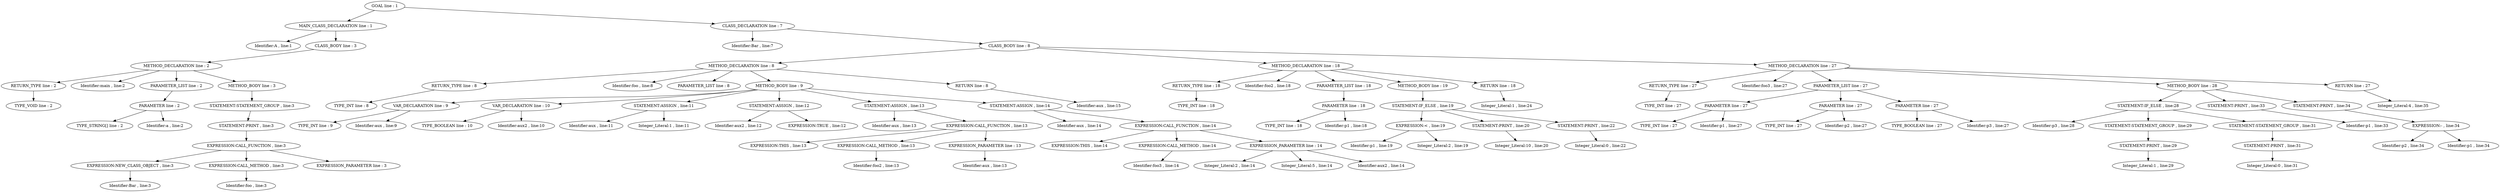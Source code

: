 digraph {
n0 [label="GOAL line : 1"];
n1 [label="MAIN_CLASS_DECLARATION line : 1"];
n2 [label="Identifier:A , line:1"];
n1 -> n2
n3 [label="CLASS_BODY line : 3"];
n4 [label="METHOD_DECLARATION line : 2"];
n5 [label="RETURN_TYPE line : 2"];
n6 [label="TYPE_VOID line : 2"];
n5 -> n6
n4 -> n5
n7 [label="Identifier:main , line:2"];
n4 -> n7
n8 [label="PARAMETER_LIST line : 2"];
n9 [label="PARAMETER line : 2"];
n10 [label="TYPE_STRING[] line : 2"];
n9 -> n10
n11 [label="Identifier:a , line:2"];
n9 -> n11
n8 -> n9
n4 -> n8
n12 [label="METHOD_BODY line : 3"];
n13 [label="STATEMENT:STATEMENT_GROUP , line:3"];
n14 [label="STATEMENT:PRINT , line:3"];
n15 [label="EXPRESSION:CALL_FUNCTION , line:3"];
n16 [label="EXPRESSION:NEW_CLASS_OBJECT , line:3"];
n17 [label="Identifier:Bar , line:3"];
n16 -> n17
n15 -> n16
n18 [label="EXPRESSION:CALL_METHOD , line:3"];
n19 [label="Identifier:foo , line:3"];
n18 -> n19
n15 -> n18
n20 [label="EXPRESSION_PARAMETER line : 3"];
n15 -> n20
n14 -> n15
n13 -> n14
n12 -> n13
n4 -> n12
n3 -> n4
n1 -> n3
n0 -> n1
n21 [label="CLASS_DECLARATION line : 7"];
n22 [label="Identifier:Bar , line:7"];
n21 -> n22
n23 [label="CLASS_BODY line : 8"];
n24 [label="METHOD_DECLARATION line : 8"];
n25 [label="RETURN_TYPE line : 8"];
n26 [label="TYPE_INT line : 8"];
n25 -> n26
n24 -> n25
n27 [label="Identifier:foo , line:8"];
n24 -> n27
n28 [label="PARAMETER_LIST line : 8"];
n24 -> n28
n29 [label="METHOD_BODY line : 9"];
n30 [label="VAR_DECLARATION line : 9"];
n31 [label="TYPE_INT line : 9"];
n30 -> n31
n32 [label="Identifier:aux , line:9"];
n30 -> n32
n29 -> n30
n33 [label="VAR_DECLARATION line : 10"];
n34 [label="TYPE_BOOLEAN line : 10"];
n33 -> n34
n35 [label="Identifier:aux2 , line:10"];
n33 -> n35
n29 -> n33
n36 [label="STATEMENT:ASSIGN , line:11"];
n37 [label="Identifier:aux , line:11"];
n36 -> n37
n38 [label="Integer_Literal:1 , line:11"];
n36 -> n38
n29 -> n36
n39 [label="STATEMENT:ASSIGN , line:12"];
n40 [label="Identifier:aux2 , line:12"];
n39 -> n40
n41 [label="EXPRESSION:TRUE , line:12"];
n39 -> n41
n29 -> n39
n42 [label="STATEMENT:ASSIGN , line:13"];
n43 [label="Identifier:aux , line:13"];
n42 -> n43
n44 [label="EXPRESSION:CALL_FUNCTION , line:13"];
n45 [label="EXPRESSION:THIS , line:13"];
n44 -> n45
n46 [label="EXPRESSION:CALL_METHOD , line:13"];
n47 [label="Identifier:foo2 , line:13"];
n46 -> n47
n44 -> n46
n48 [label="EXPRESSION_PARAMETER line : 13"];
n49 [label="Identifier:aux , line:13"];
n48 -> n49
n44 -> n48
n42 -> n44
n29 -> n42
n50 [label="STATEMENT:ASSIGN , line:14"];
n51 [label="Identifier:aux , line:14"];
n50 -> n51
n52 [label="EXPRESSION:CALL_FUNCTION , line:14"];
n53 [label="EXPRESSION:THIS , line:14"];
n52 -> n53
n54 [label="EXPRESSION:CALL_METHOD , line:14"];
n55 [label="Identifier:foo3 , line:14"];
n54 -> n55
n52 -> n54
n56 [label="EXPRESSION_PARAMETER line : 14"];
n57 [label="Integer_Literal:2 , line:14"];
n56 -> n57
n58 [label="Integer_Literal:5 , line:14"];
n56 -> n58
n59 [label="Identifier:aux2 , line:14"];
n56 -> n59
n52 -> n56
n50 -> n52
n29 -> n50
n24 -> n29
n60 [label="RETURN line : 8"];
n61 [label="Identifier:aux , line:15"];
n60 -> n61
n24 -> n60
n23 -> n24
n62 [label="METHOD_DECLARATION line : 18"];
n63 [label="RETURN_TYPE line : 18"];
n64 [label="TYPE_INT line : 18"];
n63 -> n64
n62 -> n63
n65 [label="Identifier:foo2 , line:18"];
n62 -> n65
n66 [label="PARAMETER_LIST line : 18"];
n67 [label="PARAMETER line : 18"];
n68 [label="TYPE_INT line : 18"];
n67 -> n68
n69 [label="Identifier:p1 , line:18"];
n67 -> n69
n66 -> n67
n62 -> n66
n70 [label="METHOD_BODY line : 19"];
n71 [label="STATEMENT:IF_ELSE , line:19"];
n72 [label="EXPRESSION:< , line:19"];
n73 [label="Identifier:p1 , line:19"];
n72 -> n73
n74 [label="Integer_Literal:2 , line:19"];
n72 -> n74
n71 -> n72
n75 [label="STATEMENT:PRINT , line:20"];
n76 [label="Integer_Literal:10 , line:20"];
n75 -> n76
n71 -> n75
n77 [label="STATEMENT:PRINT , line:22"];
n78 [label="Integer_Literal:0 , line:22"];
n77 -> n78
n71 -> n77
n70 -> n71
n62 -> n70
n79 [label="RETURN line : 18"];
n80 [label="Integer_Literal:1 , line:24"];
n79 -> n80
n62 -> n79
n23 -> n62
n81 [label="METHOD_DECLARATION line : 27"];
n82 [label="RETURN_TYPE line : 27"];
n83 [label="TYPE_INT line : 27"];
n82 -> n83
n81 -> n82
n84 [label="Identifier:foo3 , line:27"];
n81 -> n84
n85 [label="PARAMETER_LIST line : 27"];
n86 [label="PARAMETER line : 27"];
n87 [label="TYPE_INT line : 27"];
n86 -> n87
n88 [label="Identifier:p1 , line:27"];
n86 -> n88
n85 -> n86
n89 [label="PARAMETER line : 27"];
n90 [label="TYPE_INT line : 27"];
n89 -> n90
n91 [label="Identifier:p2 , line:27"];
n89 -> n91
n85 -> n89
n92 [label="PARAMETER line : 27"];
n93 [label="TYPE_BOOLEAN line : 27"];
n92 -> n93
n94 [label="Identifier:p3 , line:27"];
n92 -> n94
n85 -> n92
n81 -> n85
n95 [label="METHOD_BODY line : 28"];
n96 [label="STATEMENT:IF_ELSE , line:28"];
n97 [label="Identifier:p3 , line:28"];
n96 -> n97
n98 [label="STATEMENT:STATEMENT_GROUP , line:29"];
n99 [label="STATEMENT:PRINT , line:29"];
n100 [label="Integer_Literal:1 , line:29"];
n99 -> n100
n98 -> n99
n96 -> n98
n101 [label="STATEMENT:STATEMENT_GROUP , line:31"];
n102 [label="STATEMENT:PRINT , line:31"];
n103 [label="Integer_Literal:0 , line:31"];
n102 -> n103
n101 -> n102
n96 -> n101
n95 -> n96
n104 [label="STATEMENT:PRINT , line:33"];
n105 [label="Identifier:p1 , line:33"];
n104 -> n105
n95 -> n104
n106 [label="STATEMENT:PRINT , line:34"];
n107 [label="EXPRESSION:- , line:34"];
n108 [label="Identifier:p2 , line:34"];
n107 -> n108
n109 [label="Identifier:p1 , line:34"];
n107 -> n109
n106 -> n107
n95 -> n106
n81 -> n95
n110 [label="RETURN line : 27"];
n111 [label="Integer_Literal:4 , line:35"];
n110 -> n111
n81 -> n110
n23 -> n81
n21 -> n23
n0 -> n21
}
